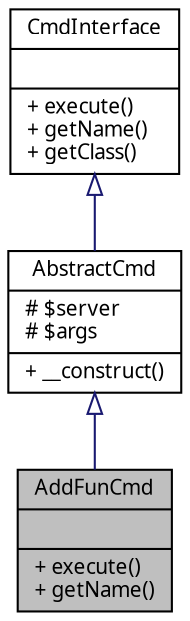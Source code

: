 digraph "AddFunCmd"
{
  edge [fontname="FreeSans.ttf",fontsize="10",labelfontname="FreeSans.ttf",labelfontsize="10"];
  node [fontname="FreeSans.ttf",fontsize="10",shape=record];
  Node1 [label="{AddFunCmd\n||+ execute()\l+ getName()\l}",height=0.2,width=0.4,color="black", fillcolor="grey75", style="filled" fontcolor="black"];
  Node2 -> Node1 [dir="back",color="midnightblue",fontsize="10",style="solid",arrowtail="onormal",fontname="FreeSans.ttf"];
  Node2 [label="{AbstractCmd\n|# $server\l# $args\l|+ __construct()\l}",height=0.2,width=0.4,color="black", fillcolor="white", style="filled",URL="$class_elephant_on_couch_1_1_command_1_1_abstract_cmd.html",tooltip="This class defines the ancestor for all the concrete Server commands. "];
  Node3 -> Node2 [dir="back",color="midnightblue",fontsize="10",style="solid",arrowtail="onormal",fontname="FreeSans.ttf"];
  Node3 [label="{CmdInterface\n||+ execute()\l+ getName()\l+ getClass()\l}",height=0.2,width=0.4,color="black", fillcolor="white", style="filled",URL="$interface_elephant_on_couch_1_1_command_1_1_cmd_interface.html",tooltip="All the concrete Server commands must implement this interface. "];
}
